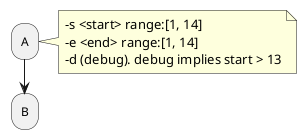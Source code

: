 {
  "sha1": "aqg6lyl385svrlckcrx7pbrumqz0vd7",
  "insertion": {
    "when": "2024-05-30T20:48:21.930Z",
    "url": "https://github.com/plantuml/plantuml/issues/385",
    "user": "plantuml@gmail.com"
  }
}
@startuml
|test|
    :A;
    note right
        -s <start> range:[1, 14]
        -e <end> range:[1, 14]
        -d (debug). debug implies start > 13
    end note
    :B;
@enduml
